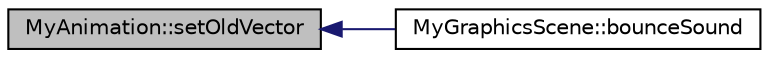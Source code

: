 digraph "MyAnimation::setOldVector"
{
  edge [fontname="Helvetica",fontsize="10",labelfontname="Helvetica",labelfontsize="10"];
  node [fontname="Helvetica",fontsize="10",shape=record];
  rankdir="LR";
  Node1 [label="MyAnimation::setOldVector",height=0.2,width=0.4,color="black", fillcolor="grey75", style="filled" fontcolor="black"];
  Node1 -> Node2 [dir="back",color="midnightblue",fontsize="10",style="solid"];
  Node2 [label="MyGraphicsScene::bounceSound",height=0.2,width=0.4,color="black", fillcolor="white", style="filled",URL="$class_my_graphics_scene.html#ae13be07253c9d3ff11c336c09cd89daf",tooltip="Slot für das Abspielen von Bounce geräuschen. Bei jeder Richtungsänderung des Objekts kann zur entspr..."];
}
